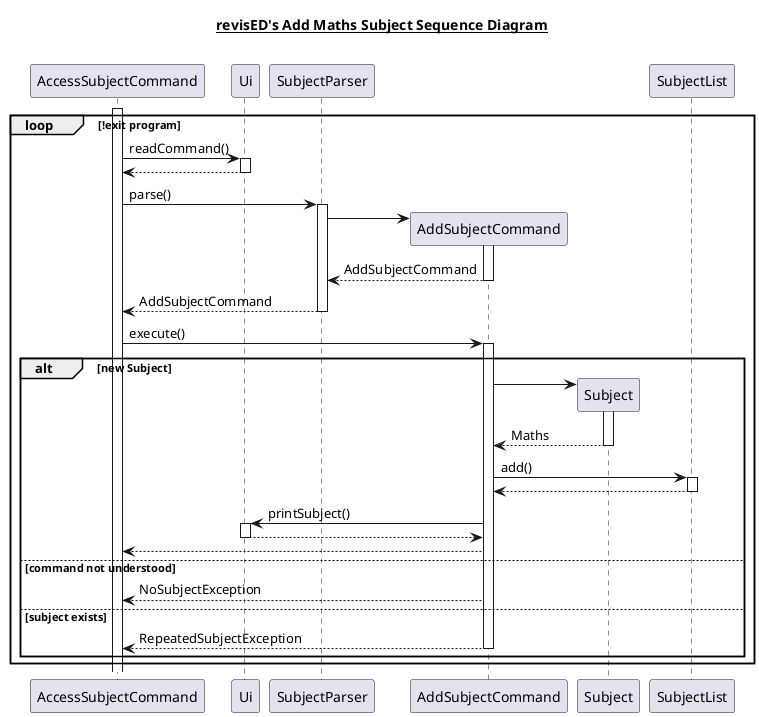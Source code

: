 @startuml
title __revisED's Add Maths Subject Sequence Diagram__\n

activate AccessSubjectCommand
loop !exit program
AccessSubjectCommand -> Ui ++ : readCommand()
Ui --> AccessSubjectCommand --
AccessSubjectCommand -> SubjectParser ++ : parse()
SubjectParser -> AddSubjectCommand**
activate AddSubjectCommand
AddSubjectCommand --> SubjectParser -- : AddSubjectCommand
SubjectParser --> AccessSubjectCommand-- : AddSubjectCommand
AccessSubjectCommand -> AddSubjectCommand ++ : execute()
alt new Subject
AddSubjectCommand -> Subject **
activate Subject
Subject --> AddSubjectCommand-- : Maths
AddSubjectCommand -> SubjectList++ : add()
SubjectList --> AddSubjectCommand--
AddSubjectCommand -> Ui ++: printSubject()
Ui --> AddSubjectCommand --
AddSubjectCommand --> AccessSubjectCommand
else command not understood
AddSubjectCommand --> AccessSubjectCommand  : NoSubjectException

else subject exists
AddSubjectCommand --> AccessSubjectCommand -- : RepeatedSubjectException
end
end
@enduml